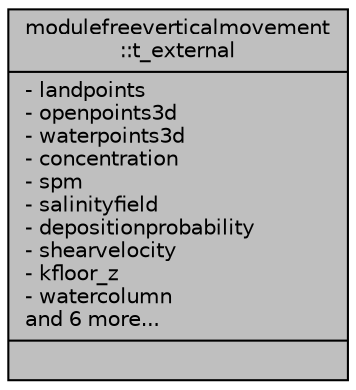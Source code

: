 digraph "modulefreeverticalmovement::t_external"
{
 // LATEX_PDF_SIZE
  edge [fontname="Helvetica",fontsize="10",labelfontname="Helvetica",labelfontsize="10"];
  node [fontname="Helvetica",fontsize="10",shape=record];
  Node1 [label="{modulefreeverticalmovement\l::t_external\n|- landpoints\l- openpoints3d\l- waterpoints3d\l- concentration\l- spm\l- salinityfield\l- depositionprobability\l- shearvelocity\l- kfloor_z\l- watercolumn\land 6 more...\l|}",height=0.2,width=0.4,color="black", fillcolor="grey75", style="filled", fontcolor="black",tooltip=" "];
}
